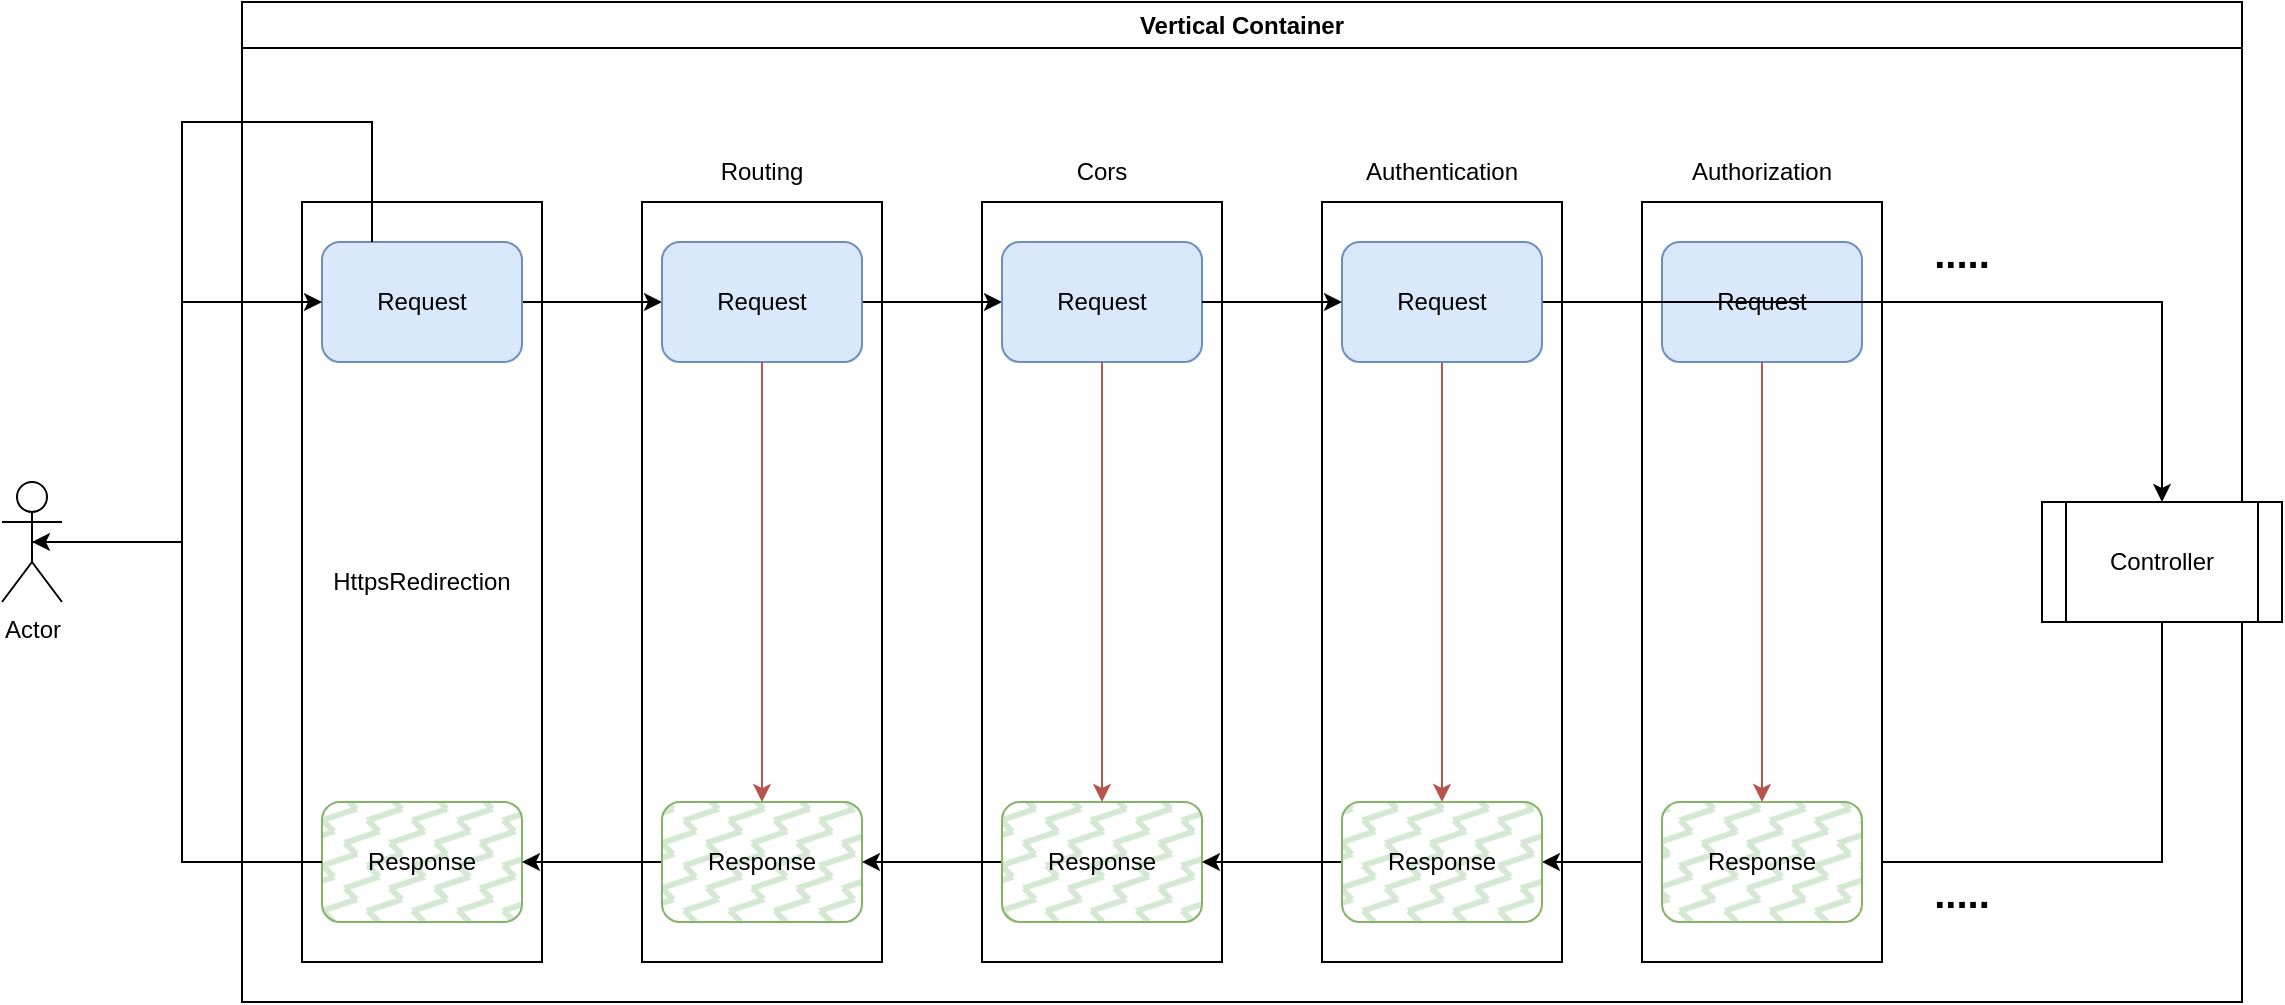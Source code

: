 <mxfile version="23.1.2" type="device" pages="2">
  <diagram name="Page-1" id="j2iW94G4PSiPuUOoSySn">
    <mxGraphModel dx="2284" dy="738" grid="1" gridSize="10" guides="1" tooltips="1" connect="1" arrows="1" fold="1" page="1" pageScale="1" pageWidth="850" pageHeight="1100" math="0" shadow="0">
      <root>
        <mxCell id="0" />
        <mxCell id="1" parent="0" />
        <mxCell id="svkLnUFJbtoI1hwv0LTS-3" value="" style="rounded=0;whiteSpace=wrap;html=1;" vertex="1" parent="1">
          <mxGeometry x="520" y="180" width="120" height="380" as="geometry" />
        </mxCell>
        <mxCell id="svkLnUFJbtoI1hwv0LTS-28" style="edgeStyle=orthogonalEdgeStyle;rounded=0;orthogonalLoop=1;jettySize=auto;html=1;exitX=0.5;exitY=1;exitDx=0;exitDy=0;entryX=1;entryY=0.5;entryDx=0;entryDy=0;" edge="1" parent="1" source="svkLnUFJbtoI1hwv0LTS-4" target="svkLnUFJbtoI1hwv0LTS-23">
          <mxGeometry relative="1" as="geometry" />
        </mxCell>
        <mxCell id="svkLnUFJbtoI1hwv0LTS-6" style="edgeStyle=orthogonalEdgeStyle;rounded=0;orthogonalLoop=1;jettySize=auto;html=1;exitX=0.5;exitY=0.5;exitDx=0;exitDy=0;exitPerimeter=0;entryX=0;entryY=0.5;entryDx=0;entryDy=0;" edge="1" parent="1" source="svkLnUFJbtoI1hwv0LTS-5" target="svkLnUFJbtoI1hwv0LTS-11">
          <mxGeometry relative="1" as="geometry">
            <Array as="points">
              <mxPoint x="-50" y="350" />
              <mxPoint x="-50" y="230" />
            </Array>
          </mxGeometry>
        </mxCell>
        <mxCell id="svkLnUFJbtoI1hwv0LTS-5" value="Actor" style="shape=umlActor;verticalLabelPosition=bottom;verticalAlign=top;html=1;outlineConnect=0;" vertex="1" parent="1">
          <mxGeometry x="-140" y="320" width="30" height="60" as="geometry" />
        </mxCell>
        <mxCell id="svkLnUFJbtoI1hwv0LTS-7" value="Vertical Container" style="swimlane;whiteSpace=wrap;html=1;" vertex="1" parent="1">
          <mxGeometry x="-20" y="80" width="1000" height="500" as="geometry" />
        </mxCell>
        <mxCell id="svkLnUFJbtoI1hwv0LTS-2" value="" style="rounded=0;whiteSpace=wrap;html=1;" vertex="1" parent="svkLnUFJbtoI1hwv0LTS-7">
          <mxGeometry x="200" y="100" width="120" height="380" as="geometry" />
        </mxCell>
        <mxCell id="svkLnUFJbtoI1hwv0LTS-8" value="....." style="text;html=1;strokeColor=none;fillColor=none;align=center;verticalAlign=middle;whiteSpace=wrap;rounded=0;fontSize=20;fontStyle=1" vertex="1" parent="svkLnUFJbtoI1hwv0LTS-7">
          <mxGeometry x="830" y="430" width="60" height="30" as="geometry" />
        </mxCell>
        <mxCell id="svkLnUFJbtoI1hwv0LTS-9" value="....." style="text;html=1;strokeColor=none;fillColor=none;align=center;verticalAlign=middle;whiteSpace=wrap;rounded=0;fontStyle=1;fontSize=20;" vertex="1" parent="svkLnUFJbtoI1hwv0LTS-7">
          <mxGeometry x="830" y="110" width="60" height="30" as="geometry" />
        </mxCell>
        <mxCell id="svkLnUFJbtoI1hwv0LTS-1" value="HttpsRedirection" style="rounded=0;whiteSpace=wrap;html=1;" vertex="1" parent="svkLnUFJbtoI1hwv0LTS-7">
          <mxGeometry x="30" y="100" width="120" height="380" as="geometry" />
        </mxCell>
        <mxCell id="svkLnUFJbtoI1hwv0LTS-10" value="" style="rounded=0;whiteSpace=wrap;html=1;" vertex="1" parent="svkLnUFJbtoI1hwv0LTS-7">
          <mxGeometry x="370" y="100" width="120" height="380" as="geometry" />
        </mxCell>
        <mxCell id="svkLnUFJbtoI1hwv0LTS-24" style="edgeStyle=orthogonalEdgeStyle;rounded=0;orthogonalLoop=1;jettySize=auto;html=1;exitX=1;exitY=0.5;exitDx=0;exitDy=0;" edge="1" parent="svkLnUFJbtoI1hwv0LTS-7" source="svkLnUFJbtoI1hwv0LTS-11" target="svkLnUFJbtoI1hwv0LTS-16">
          <mxGeometry relative="1" as="geometry" />
        </mxCell>
        <mxCell id="svkLnUFJbtoI1hwv0LTS-11" value="Request" style="rounded=1;whiteSpace=wrap;html=1;fillColor=#dae8fc;strokeColor=#6c8ebf;" vertex="1" parent="svkLnUFJbtoI1hwv0LTS-7">
          <mxGeometry x="40" y="120" width="100" height="60" as="geometry" />
        </mxCell>
        <mxCell id="svkLnUFJbtoI1hwv0LTS-12" value="Response" style="rounded=1;whiteSpace=wrap;html=1;fillColor=#d5e8d4;strokeColor=#82b366;fillStyle=zigzag-line;" vertex="1" parent="svkLnUFJbtoI1hwv0LTS-7">
          <mxGeometry x="40" y="400" width="100" height="60" as="geometry" />
        </mxCell>
        <mxCell id="svkLnUFJbtoI1hwv0LTS-25" style="edgeStyle=orthogonalEdgeStyle;rounded=0;orthogonalLoop=1;jettySize=auto;html=1;exitX=1;exitY=0.5;exitDx=0;exitDy=0;" edge="1" parent="svkLnUFJbtoI1hwv0LTS-7" source="svkLnUFJbtoI1hwv0LTS-16" target="svkLnUFJbtoI1hwv0LTS-19">
          <mxGeometry relative="1" as="geometry" />
        </mxCell>
        <mxCell id="svkLnUFJbtoI1hwv0LTS-16" value="Request" style="rounded=1;whiteSpace=wrap;html=1;fillColor=#dae8fc;strokeColor=#6c8ebf;" vertex="1" parent="svkLnUFJbtoI1hwv0LTS-7">
          <mxGeometry x="210" y="120" width="100" height="60" as="geometry" />
        </mxCell>
        <mxCell id="svkLnUFJbtoI1hwv0LTS-31" style="edgeStyle=orthogonalEdgeStyle;rounded=0;orthogonalLoop=1;jettySize=auto;html=1;exitX=0;exitY=0.5;exitDx=0;exitDy=0;entryX=1;entryY=0.5;entryDx=0;entryDy=0;" edge="1" parent="svkLnUFJbtoI1hwv0LTS-7" source="svkLnUFJbtoI1hwv0LTS-17" target="svkLnUFJbtoI1hwv0LTS-12">
          <mxGeometry relative="1" as="geometry" />
        </mxCell>
        <mxCell id="svkLnUFJbtoI1hwv0LTS-17" value="Response" style="rounded=1;whiteSpace=wrap;html=1;fillColor=#d5e8d4;strokeColor=#82b366;fillStyle=zigzag-line;" vertex="1" parent="svkLnUFJbtoI1hwv0LTS-7">
          <mxGeometry x="210" y="400" width="100" height="60" as="geometry" />
        </mxCell>
        <mxCell id="svkLnUFJbtoI1hwv0LTS-15" style="edgeStyle=orthogonalEdgeStyle;rounded=0;orthogonalLoop=1;jettySize=auto;html=1;exitX=0.5;exitY=1;exitDx=0;exitDy=0;fillColor=#f8cecc;strokeColor=#b85450;" edge="1" parent="svkLnUFJbtoI1hwv0LTS-7" source="svkLnUFJbtoI1hwv0LTS-16" target="svkLnUFJbtoI1hwv0LTS-17">
          <mxGeometry relative="1" as="geometry" />
        </mxCell>
        <mxCell id="svkLnUFJbtoI1hwv0LTS-19" value="Request" style="rounded=1;whiteSpace=wrap;html=1;fillColor=#dae8fc;strokeColor=#6c8ebf;" vertex="1" parent="svkLnUFJbtoI1hwv0LTS-7">
          <mxGeometry x="380" y="120" width="100" height="60" as="geometry" />
        </mxCell>
        <mxCell id="svkLnUFJbtoI1hwv0LTS-30" style="edgeStyle=orthogonalEdgeStyle;rounded=0;orthogonalLoop=1;jettySize=auto;html=1;exitX=0;exitY=0.5;exitDx=0;exitDy=0;" edge="1" parent="svkLnUFJbtoI1hwv0LTS-7" source="svkLnUFJbtoI1hwv0LTS-20" target="svkLnUFJbtoI1hwv0LTS-17">
          <mxGeometry relative="1" as="geometry" />
        </mxCell>
        <mxCell id="svkLnUFJbtoI1hwv0LTS-20" value="Response" style="rounded=1;whiteSpace=wrap;html=1;fillColor=#d5e8d4;strokeColor=#82b366;fillStyle=zigzag-line;" vertex="1" parent="svkLnUFJbtoI1hwv0LTS-7">
          <mxGeometry x="380" y="400" width="100" height="60" as="geometry" />
        </mxCell>
        <mxCell id="svkLnUFJbtoI1hwv0LTS-18" style="edgeStyle=orthogonalEdgeStyle;rounded=0;orthogonalLoop=1;jettySize=auto;html=1;exitX=0.5;exitY=1;exitDx=0;exitDy=0;fillColor=#f8cecc;strokeColor=#b85450;" edge="1" parent="svkLnUFJbtoI1hwv0LTS-7" source="svkLnUFJbtoI1hwv0LTS-19" target="svkLnUFJbtoI1hwv0LTS-20">
          <mxGeometry relative="1" as="geometry" />
        </mxCell>
        <mxCell id="svkLnUFJbtoI1hwv0LTS-32" style="edgeStyle=orthogonalEdgeStyle;rounded=0;orthogonalLoop=1;jettySize=auto;html=1;exitX=0.25;exitY=0;exitDx=0;exitDy=0;entryX=0;entryY=0.5;entryDx=0;entryDy=0;" edge="1" parent="svkLnUFJbtoI1hwv0LTS-7" source="svkLnUFJbtoI1hwv0LTS-11" target="svkLnUFJbtoI1hwv0LTS-11">
          <mxGeometry relative="1" as="geometry">
            <Array as="points">
              <mxPoint x="65" y="60" />
              <mxPoint x="-30" y="60" />
              <mxPoint x="-30" y="150" />
            </Array>
          </mxGeometry>
        </mxCell>
        <mxCell id="svkLnUFJbtoI1hwv0LTS-4" value="Controller" style="shape=process;whiteSpace=wrap;html=1;backgroundOutline=1;" vertex="1" parent="svkLnUFJbtoI1hwv0LTS-7">
          <mxGeometry x="900" y="250" width="120" height="60" as="geometry" />
        </mxCell>
        <mxCell id="svkLnUFJbtoI1hwv0LTS-33" value="" style="rounded=0;whiteSpace=wrap;html=1;" vertex="1" parent="svkLnUFJbtoI1hwv0LTS-7">
          <mxGeometry x="700" y="100" width="120" height="380" as="geometry" />
        </mxCell>
        <mxCell id="svkLnUFJbtoI1hwv0LTS-35" value="Request" style="rounded=1;whiteSpace=wrap;html=1;fillColor=#dae8fc;strokeColor=#6c8ebf;" vertex="1" parent="svkLnUFJbtoI1hwv0LTS-7">
          <mxGeometry x="710" y="120" width="100" height="60" as="geometry" />
        </mxCell>
        <mxCell id="svkLnUFJbtoI1hwv0LTS-36" value="Response" style="rounded=1;whiteSpace=wrap;html=1;fillColor=#d5e8d4;strokeColor=#82b366;fillStyle=zigzag-line;" vertex="1" parent="svkLnUFJbtoI1hwv0LTS-7">
          <mxGeometry x="710" y="400" width="100" height="60" as="geometry" />
        </mxCell>
        <mxCell id="svkLnUFJbtoI1hwv0LTS-34" style="edgeStyle=orthogonalEdgeStyle;rounded=0;orthogonalLoop=1;jettySize=auto;html=1;exitX=0.5;exitY=1;exitDx=0;exitDy=0;fillColor=#f8cecc;strokeColor=#b85450;" edge="1" parent="svkLnUFJbtoI1hwv0LTS-7" source="svkLnUFJbtoI1hwv0LTS-35" target="svkLnUFJbtoI1hwv0LTS-36">
          <mxGeometry relative="1" as="geometry" />
        </mxCell>
        <mxCell id="svkLnUFJbtoI1hwv0LTS-37" value="Routing" style="text;html=1;strokeColor=none;fillColor=none;align=center;verticalAlign=middle;whiteSpace=wrap;rounded=0;" vertex="1" parent="svkLnUFJbtoI1hwv0LTS-7">
          <mxGeometry x="230" y="70" width="60" height="30" as="geometry" />
        </mxCell>
        <mxCell id="svkLnUFJbtoI1hwv0LTS-38" value="Cors" style="text;html=1;strokeColor=none;fillColor=none;align=center;verticalAlign=middle;whiteSpace=wrap;rounded=0;" vertex="1" parent="svkLnUFJbtoI1hwv0LTS-7">
          <mxGeometry x="400" y="70" width="60" height="30" as="geometry" />
        </mxCell>
        <mxCell id="svkLnUFJbtoI1hwv0LTS-39" value="Authentication" style="text;html=1;strokeColor=none;fillColor=none;align=center;verticalAlign=middle;whiteSpace=wrap;rounded=0;" vertex="1" parent="svkLnUFJbtoI1hwv0LTS-7">
          <mxGeometry x="570" y="70" width="60" height="30" as="geometry" />
        </mxCell>
        <mxCell id="svkLnUFJbtoI1hwv0LTS-40" value="Authorization" style="text;html=1;strokeColor=none;fillColor=none;align=center;verticalAlign=middle;whiteSpace=wrap;rounded=0;" vertex="1" parent="svkLnUFJbtoI1hwv0LTS-7">
          <mxGeometry x="730" y="70" width="60" height="30" as="geometry" />
        </mxCell>
        <mxCell id="svkLnUFJbtoI1hwv0LTS-14" style="edgeStyle=orthogonalEdgeStyle;rounded=0;orthogonalLoop=1;jettySize=auto;html=1;exitX=0;exitY=0.5;exitDx=0;exitDy=0;entryX=0.5;entryY=0.5;entryDx=0;entryDy=0;entryPerimeter=0;" edge="1" parent="1" source="svkLnUFJbtoI1hwv0LTS-12" target="svkLnUFJbtoI1hwv0LTS-5">
          <mxGeometry relative="1" as="geometry">
            <Array as="points">
              <mxPoint x="-50" y="510" />
              <mxPoint x="-50" y="350" />
            </Array>
          </mxGeometry>
        </mxCell>
        <mxCell id="svkLnUFJbtoI1hwv0LTS-21" style="edgeStyle=orthogonalEdgeStyle;rounded=0;orthogonalLoop=1;jettySize=auto;html=1;exitX=0.5;exitY=1;exitDx=0;exitDy=0;fillColor=#f8cecc;strokeColor=#b85450;" edge="1" parent="1" source="svkLnUFJbtoI1hwv0LTS-22" target="svkLnUFJbtoI1hwv0LTS-23">
          <mxGeometry relative="1" as="geometry" />
        </mxCell>
        <mxCell id="svkLnUFJbtoI1hwv0LTS-27" style="edgeStyle=orthogonalEdgeStyle;rounded=0;orthogonalLoop=1;jettySize=auto;html=1;exitX=1;exitY=0.5;exitDx=0;exitDy=0;entryX=0.5;entryY=0;entryDx=0;entryDy=0;" edge="1" parent="1" source="svkLnUFJbtoI1hwv0LTS-22" target="svkLnUFJbtoI1hwv0LTS-4">
          <mxGeometry relative="1" as="geometry" />
        </mxCell>
        <mxCell id="svkLnUFJbtoI1hwv0LTS-22" value="Request" style="rounded=1;whiteSpace=wrap;html=1;fillColor=#dae8fc;strokeColor=#6c8ebf;" vertex="1" parent="1">
          <mxGeometry x="530" y="200" width="100" height="60" as="geometry" />
        </mxCell>
        <mxCell id="svkLnUFJbtoI1hwv0LTS-29" style="edgeStyle=orthogonalEdgeStyle;rounded=0;orthogonalLoop=1;jettySize=auto;html=1;exitX=0;exitY=0.5;exitDx=0;exitDy=0;entryX=1;entryY=0.5;entryDx=0;entryDy=0;" edge="1" parent="1" source="svkLnUFJbtoI1hwv0LTS-23" target="svkLnUFJbtoI1hwv0LTS-20">
          <mxGeometry relative="1" as="geometry" />
        </mxCell>
        <mxCell id="svkLnUFJbtoI1hwv0LTS-23" value="Response" style="rounded=1;whiteSpace=wrap;html=1;fillColor=#d5e8d4;strokeColor=#82b366;fillStyle=zigzag-line;" vertex="1" parent="1">
          <mxGeometry x="530" y="480" width="100" height="60" as="geometry" />
        </mxCell>
        <mxCell id="svkLnUFJbtoI1hwv0LTS-26" style="edgeStyle=orthogonalEdgeStyle;rounded=0;orthogonalLoop=1;jettySize=auto;html=1;exitX=1;exitY=0.5;exitDx=0;exitDy=0;" edge="1" parent="1" source="svkLnUFJbtoI1hwv0LTS-19" target="svkLnUFJbtoI1hwv0LTS-22">
          <mxGeometry relative="1" as="geometry" />
        </mxCell>
      </root>
    </mxGraphModel>
  </diagram>
  <diagram id="dIcC52s0uIIwvhH7FdLy" name="Page-2">
    <mxGraphModel dx="1434" dy="738" grid="1" gridSize="10" guides="1" tooltips="1" connect="1" arrows="1" fold="1" page="1" pageScale="1" pageWidth="850" pageHeight="1100" math="0" shadow="0">
      <root>
        <mxCell id="0" />
        <mxCell id="1" parent="0" />
        <mxCell id="XlsHnpQEBw0l4mzVUR5N-2" value="" style="whiteSpace=wrap;html=1;aspect=fixed;" vertex="1" parent="1">
          <mxGeometry x="345" y="210" width="280" height="280" as="geometry" />
        </mxCell>
        <mxCell id="XlsHnpQEBw0l4mzVUR5N-1" value="binary code exe" style="whiteSpace=wrap;html=1;aspect=fixed;" vertex="1" parent="1">
          <mxGeometry x="410" y="260" width="85" height="85" as="geometry" />
        </mxCell>
        <mxCell id="XlsHnpQEBw0l4mzVUR5N-5" style="edgeStyle=orthogonalEdgeStyle;rounded=0;orthogonalLoop=1;jettySize=auto;html=1;exitX=0;exitY=0.25;exitDx=0;exitDy=0;entryX=0;entryY=0.5;entryDx=0;entryDy=0;" edge="1" parent="1" source="XlsHnpQEBw0l4mzVUR5N-3" target="XlsHnpQEBw0l4mzVUR5N-4">
          <mxGeometry relative="1" as="geometry" />
        </mxCell>
        <mxCell id="XlsHnpQEBw0l4mzVUR5N-3" value="jump" style="text;html=1;strokeColor=none;fillColor=none;align=center;verticalAlign=middle;whiteSpace=wrap;rounded=0;" vertex="1" parent="1">
          <mxGeometry x="410" y="230" width="60" height="30" as="geometry" />
        </mxCell>
        <mxCell id="XlsHnpQEBw0l4mzVUR5N-4" value="virus" style="rounded=0;whiteSpace=wrap;html=1;" vertex="1" parent="1">
          <mxGeometry x="410" y="350" width="120" height="60" as="geometry" />
        </mxCell>
        <mxCell id="XlsHnpQEBw0l4mzVUR5N-6" value="jump" style="text;html=1;strokeColor=none;fillColor=none;align=center;verticalAlign=middle;whiteSpace=wrap;rounded=0;" vertex="1" parent="1">
          <mxGeometry x="410" y="410" width="60" height="30" as="geometry" />
        </mxCell>
        <mxCell id="XlsHnpQEBw0l4mzVUR5N-7" style="edgeStyle=orthogonalEdgeStyle;rounded=0;orthogonalLoop=1;jettySize=auto;html=1;exitX=0;exitY=0.5;exitDx=0;exitDy=0;entryX=-0.012;entryY=0.165;entryDx=0;entryDy=0;entryPerimeter=0;" edge="1" parent="1" source="XlsHnpQEBw0l4mzVUR5N-6" target="XlsHnpQEBw0l4mzVUR5N-1">
          <mxGeometry relative="1" as="geometry">
            <Array as="points">
              <mxPoint x="370" y="425" />
              <mxPoint x="370" y="274" />
            </Array>
          </mxGeometry>
        </mxCell>
        <mxCell id="XlsHnpQEBw0l4mzVUR5N-8" value="" style="whiteSpace=wrap;html=1;aspect=fixed;" vertex="1" parent="1">
          <mxGeometry x="880" y="200" width="290" height="290" as="geometry" />
        </mxCell>
        <mxCell id="XlsHnpQEBw0l4mzVUR5N-9" value="Payload" style="shape=process;whiteSpace=wrap;html=1;backgroundOutline=1;" vertex="1" parent="1">
          <mxGeometry x="940" y="300" width="120" height="60" as="geometry" />
        </mxCell>
        <mxCell id="XlsHnpQEBw0l4mzVUR5N-10" value="Authz" style="text;html=1;strokeColor=none;fillColor=none;align=center;verticalAlign=middle;whiteSpace=wrap;rounded=0;" vertex="1" parent="1">
          <mxGeometry x="940" y="270" width="60" height="30" as="geometry" />
        </mxCell>
        <mxCell id="XlsHnpQEBw0l4mzVUR5N-11" value="http DELETE endpoint X" style="shape=process;whiteSpace=wrap;html=1;backgroundOutline=1;" vertex="1" parent="1">
          <mxGeometry x="940" y="360" width="120" height="60" as="geometry" />
        </mxCell>
      </root>
    </mxGraphModel>
  </diagram>
</mxfile>
